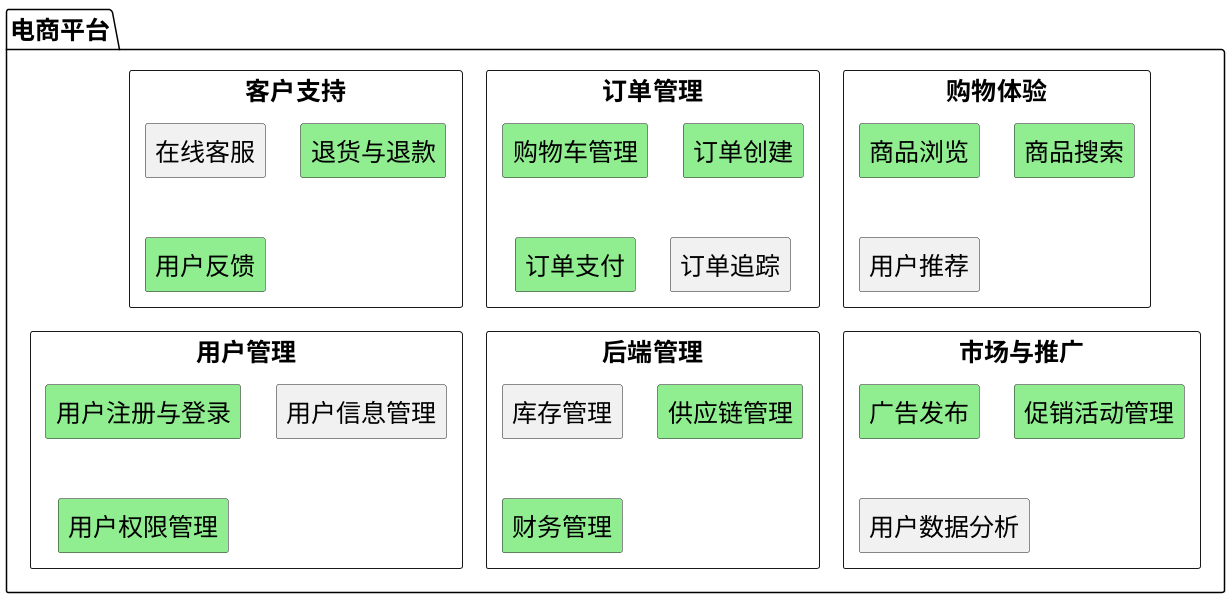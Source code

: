 @startuml

skinparam DefaultFontSize 25

package "电商平台" {

  rectangle "购物体验" {
    
    rectangle "商品浏览" as a1 #LightGreen
    rectangle "商品搜索" as a2 #LightGreen
    rectangle "用户推荐" 
  }

  rectangle "订单管理" {
    rectangle "购物车管理" as b1 #LightGreen
    rectangle "订单创建" as b2 #LightGreen
    rectangle "订单支付" as b3 #LightGreen
    rectangle "订单追踪" 
  }

  rectangle "客户支持" {
    rectangle "在线客服" 
    rectangle "退货与退款" as c1 #LightGreen
    rectangle "用户反馈" as c2  #LightGreen
  }

  rectangle "市场与推广" {
    rectangle "广告发布"  as d1 #LightGreen
    rectangle "促销活动管理" as d2 #LightGreen
    rectangle "用户数据分析" 
  }

  rectangle "后端管理" {
    rectangle "库存管理" 
    rectangle "供应链管理"  as e1 #LightGreen
    rectangle "财务管理"  as e2 #LightGreen
  }

  rectangle "用户管理" {
    rectangle "用户注册与登录"  as f1 #LightGreen
    rectangle "用户信息管理" 
    rectangle "用户权限管理" as f2 #LightGreen
  }

}

@enduml
